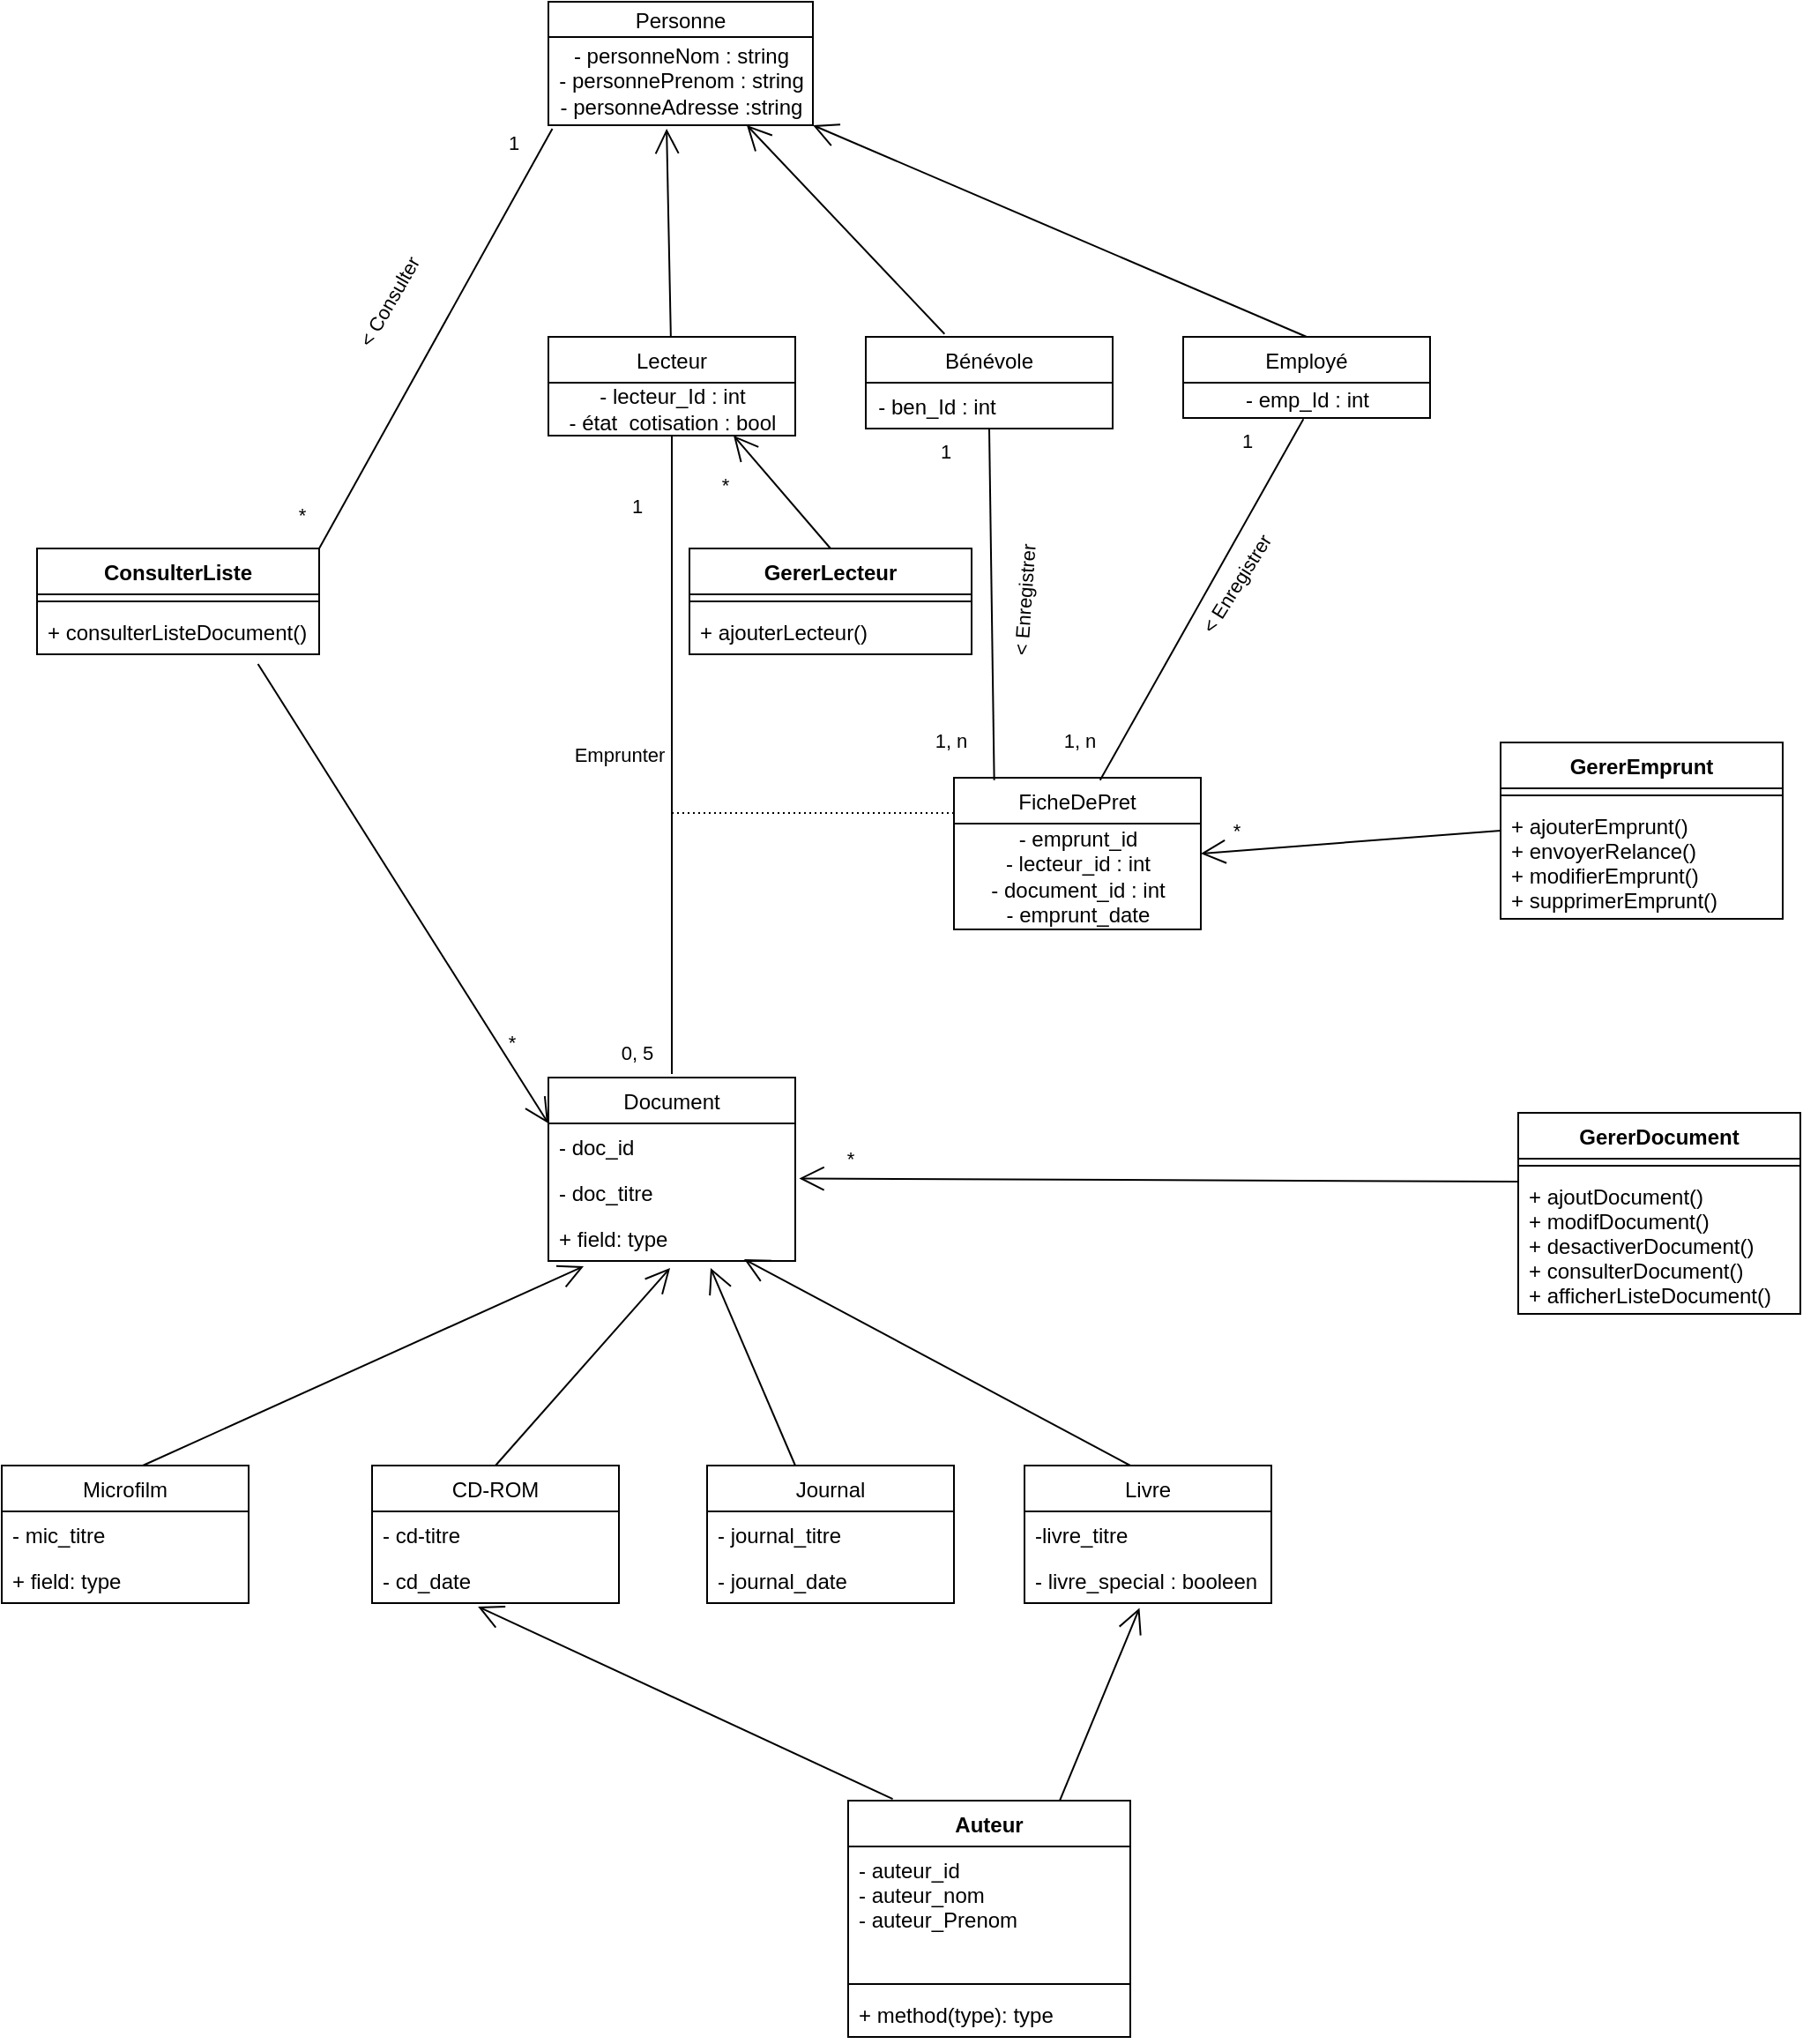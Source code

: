 <mxfile version="13.8.1" type="device"><diagram id="DH7ZW8t3cAgVNmrnWZ0l" name="Page-1"><mxGraphModel dx="2031" dy="1130" grid="1" gridSize="10" guides="1" tooltips="1" connect="1" arrows="1" fold="1" page="1" pageScale="1" pageWidth="3300" pageHeight="4681" math="0" shadow="0"><root><mxCell id="0"/><mxCell id="1" parent="0"/><mxCell id="MbdJpe9_I3-S8JE8sKtt-17" value="" style="endArrow=open;endFill=1;endSize=12;html=1;exitX=0.5;exitY=0;exitDx=0;exitDy=0;entryX=1;entryY=1;entryDx=0;entryDy=0;" edge="1" parent="1" source="MbdJpe9_I3-S8JE8sKtt-13" target="MbdJpe9_I3-S8JE8sKtt-1"><mxGeometry width="160" relative="1" as="geometry"><mxPoint x="960" y="280" as="sourcePoint"/><mxPoint x="1070" y="100" as="targetPoint"/></mxGeometry></mxCell><mxCell id="MbdJpe9_I3-S8JE8sKtt-18" value="" style="endArrow=open;endFill=1;endSize=12;html=1;entryX=0.447;entryY=1.039;entryDx=0;entryDy=0;entryPerimeter=0;" edge="1" parent="1" source="MbdJpe9_I3-S8JE8sKtt-9" target="MbdJpe9_I3-S8JE8sKtt-90"><mxGeometry width="160" relative="1" as="geometry"><mxPoint x="960" y="280" as="sourcePoint"/><mxPoint x="1010" y="160" as="targetPoint"/></mxGeometry></mxCell><mxCell id="MbdJpe9_I3-S8JE8sKtt-19" value="Document" style="swimlane;fontStyle=0;childLayout=stackLayout;horizontal=1;startSize=26;fillColor=none;horizontalStack=0;resizeParent=1;resizeParentMax=0;resizeLast=0;collapsible=1;marginBottom=0;" vertex="1" parent="1"><mxGeometry x="940" y="660" width="140" height="104" as="geometry"/></mxCell><mxCell id="MbdJpe9_I3-S8JE8sKtt-20" value="- doc_id" style="text;strokeColor=none;fillColor=none;align=left;verticalAlign=top;spacingLeft=4;spacingRight=4;overflow=hidden;rotatable=0;points=[[0,0.5],[1,0.5]];portConstraint=eastwest;" vertex="1" parent="MbdJpe9_I3-S8JE8sKtt-19"><mxGeometry y="26" width="140" height="26" as="geometry"/></mxCell><mxCell id="MbdJpe9_I3-S8JE8sKtt-21" value="- doc_titre" style="text;strokeColor=none;fillColor=none;align=left;verticalAlign=top;spacingLeft=4;spacingRight=4;overflow=hidden;rotatable=0;points=[[0,0.5],[1,0.5]];portConstraint=eastwest;" vertex="1" parent="MbdJpe9_I3-S8JE8sKtt-19"><mxGeometry y="52" width="140" height="26" as="geometry"/></mxCell><mxCell id="MbdJpe9_I3-S8JE8sKtt-22" value="+ field: type" style="text;strokeColor=none;fillColor=none;align=left;verticalAlign=top;spacingLeft=4;spacingRight=4;overflow=hidden;rotatable=0;points=[[0,0.5],[1,0.5]];portConstraint=eastwest;" vertex="1" parent="MbdJpe9_I3-S8JE8sKtt-19"><mxGeometry y="78" width="140" height="26" as="geometry"/></mxCell><mxCell id="MbdJpe9_I3-S8JE8sKtt-23" value="" style="endArrow=open;endFill=1;endSize=12;html=1;entryX=0.143;entryY=1.115;entryDx=0;entryDy=0;entryPerimeter=0;" edge="1" parent="1" target="MbdJpe9_I3-S8JE8sKtt-22"><mxGeometry width="160" relative="1" as="geometry"><mxPoint x="710" y="880" as="sourcePoint"/><mxPoint x="980" y="810" as="targetPoint"/></mxGeometry></mxCell><mxCell id="MbdJpe9_I3-S8JE8sKtt-24" value="" style="endArrow=open;endFill=1;endSize=12;html=1;entryX=0.493;entryY=1.154;entryDx=0;entryDy=0;entryPerimeter=0;" edge="1" parent="1" target="MbdJpe9_I3-S8JE8sKtt-22"><mxGeometry width="160" relative="1" as="geometry"><mxPoint x="910" y="880" as="sourcePoint"/><mxPoint x="1120" y="730" as="targetPoint"/></mxGeometry></mxCell><mxCell id="MbdJpe9_I3-S8JE8sKtt-25" value="" style="endArrow=open;endFill=1;endSize=12;html=1;entryX=0.793;entryY=0.962;entryDx=0;entryDy=0;entryPerimeter=0;" edge="1" parent="1" target="MbdJpe9_I3-S8JE8sKtt-22"><mxGeometry width="160" relative="1" as="geometry"><mxPoint x="1270" y="880" as="sourcePoint"/><mxPoint x="1120" y="730" as="targetPoint"/></mxGeometry></mxCell><mxCell id="MbdJpe9_I3-S8JE8sKtt-26" value="" style="endArrow=open;endFill=1;endSize=12;html=1;entryX=0.657;entryY=1.154;entryDx=0;entryDy=0;entryPerimeter=0;" edge="1" parent="1" target="MbdJpe9_I3-S8JE8sKtt-22"><mxGeometry width="160" relative="1" as="geometry"><mxPoint x="1080" y="880" as="sourcePoint"/><mxPoint x="1120" y="730" as="targetPoint"/></mxGeometry></mxCell><mxCell id="MbdJpe9_I3-S8JE8sKtt-27" value="Microfilm" style="swimlane;fontStyle=0;childLayout=stackLayout;horizontal=1;startSize=26;fillColor=none;horizontalStack=0;resizeParent=1;resizeParentMax=0;resizeLast=0;collapsible=1;marginBottom=0;" vertex="1" parent="1"><mxGeometry x="630" y="880" width="140" height="78" as="geometry"/></mxCell><mxCell id="MbdJpe9_I3-S8JE8sKtt-29" value="- mic_titre" style="text;strokeColor=none;fillColor=none;align=left;verticalAlign=top;spacingLeft=4;spacingRight=4;overflow=hidden;rotatable=0;points=[[0,0.5],[1,0.5]];portConstraint=eastwest;" vertex="1" parent="MbdJpe9_I3-S8JE8sKtt-27"><mxGeometry y="26" width="140" height="26" as="geometry"/></mxCell><mxCell id="MbdJpe9_I3-S8JE8sKtt-30" value="+ field: type" style="text;strokeColor=none;fillColor=none;align=left;verticalAlign=top;spacingLeft=4;spacingRight=4;overflow=hidden;rotatable=0;points=[[0,0.5],[1,0.5]];portConstraint=eastwest;" vertex="1" parent="MbdJpe9_I3-S8JE8sKtt-27"><mxGeometry y="52" width="140" height="26" as="geometry"/></mxCell><mxCell id="MbdJpe9_I3-S8JE8sKtt-31" value="Livre" style="swimlane;fontStyle=0;childLayout=stackLayout;horizontal=1;startSize=26;fillColor=none;horizontalStack=0;resizeParent=1;resizeParentMax=0;resizeLast=0;collapsible=1;marginBottom=0;" vertex="1" parent="1"><mxGeometry x="1210" y="880" width="140" height="78" as="geometry"/></mxCell><mxCell id="MbdJpe9_I3-S8JE8sKtt-33" value="-livre_titre" style="text;strokeColor=none;fillColor=none;align=left;verticalAlign=top;spacingLeft=4;spacingRight=4;overflow=hidden;rotatable=0;points=[[0,0.5],[1,0.5]];portConstraint=eastwest;" vertex="1" parent="MbdJpe9_I3-S8JE8sKtt-31"><mxGeometry y="26" width="140" height="26" as="geometry"/></mxCell><mxCell id="MbdJpe9_I3-S8JE8sKtt-34" value="- livre_special : booleen" style="text;strokeColor=none;fillColor=none;align=left;verticalAlign=top;spacingLeft=4;spacingRight=4;overflow=hidden;rotatable=0;points=[[0,0.5],[1,0.5]];portConstraint=eastwest;" vertex="1" parent="MbdJpe9_I3-S8JE8sKtt-31"><mxGeometry y="52" width="140" height="26" as="geometry"/></mxCell><mxCell id="MbdJpe9_I3-S8JE8sKtt-35" value="CD-ROM" style="swimlane;fontStyle=0;childLayout=stackLayout;horizontal=1;startSize=26;fillColor=none;horizontalStack=0;resizeParent=1;resizeParentMax=0;resizeLast=0;collapsible=1;marginBottom=0;" vertex="1" parent="1"><mxGeometry x="840" y="880" width="140" height="78" as="geometry"/></mxCell><mxCell id="MbdJpe9_I3-S8JE8sKtt-37" value="- cd-titre" style="text;strokeColor=none;fillColor=none;align=left;verticalAlign=top;spacingLeft=4;spacingRight=4;overflow=hidden;rotatable=0;points=[[0,0.5],[1,0.5]];portConstraint=eastwest;" vertex="1" parent="MbdJpe9_I3-S8JE8sKtt-35"><mxGeometry y="26" width="140" height="26" as="geometry"/></mxCell><mxCell id="MbdJpe9_I3-S8JE8sKtt-38" value="- cd_date" style="text;strokeColor=none;fillColor=none;align=left;verticalAlign=top;spacingLeft=4;spacingRight=4;overflow=hidden;rotatable=0;points=[[0,0.5],[1,0.5]];portConstraint=eastwest;" vertex="1" parent="MbdJpe9_I3-S8JE8sKtt-35"><mxGeometry y="52" width="140" height="26" as="geometry"/></mxCell><mxCell id="MbdJpe9_I3-S8JE8sKtt-39" value="" style="text;strokeColor=none;fillColor=none;align=left;verticalAlign=middle;spacingTop=-1;spacingLeft=4;spacingRight=4;rotatable=0;labelPosition=right;points=[];portConstraint=eastwest;" vertex="1" parent="1"><mxGeometry x="1030" y="730" width="20" height="14" as="geometry"/></mxCell><mxCell id="MbdJpe9_I3-S8JE8sKtt-40" value="Journal" style="swimlane;fontStyle=0;childLayout=stackLayout;horizontal=1;startSize=26;fillColor=none;horizontalStack=0;resizeParent=1;resizeParentMax=0;resizeLast=0;collapsible=1;marginBottom=0;" vertex="1" parent="1"><mxGeometry x="1030" y="880" width="140" height="78" as="geometry"/></mxCell><mxCell id="MbdJpe9_I3-S8JE8sKtt-42" value="- journal_titre" style="text;strokeColor=none;fillColor=none;align=left;verticalAlign=top;spacingLeft=4;spacingRight=4;overflow=hidden;rotatable=0;points=[[0,0.5],[1,0.5]];portConstraint=eastwest;" vertex="1" parent="MbdJpe9_I3-S8JE8sKtt-40"><mxGeometry y="26" width="140" height="26" as="geometry"/></mxCell><mxCell id="MbdJpe9_I3-S8JE8sKtt-43" value="- journal_date" style="text;strokeColor=none;fillColor=none;align=left;verticalAlign=top;spacingLeft=4;spacingRight=4;overflow=hidden;rotatable=0;points=[[0,0.5],[1,0.5]];portConstraint=eastwest;" vertex="1" parent="MbdJpe9_I3-S8JE8sKtt-40"><mxGeometry y="52" width="140" height="26" as="geometry"/></mxCell><mxCell id="MbdJpe9_I3-S8JE8sKtt-44" value="" style="endArrow=none;html=1;rounded=0;entryX=0.5;entryY=1;entryDx=0;entryDy=0;exitX=0.5;exitY=0;exitDx=0;exitDy=0;" edge="1" parent="1" target="MbdJpe9_I3-S8JE8sKtt-9"><mxGeometry relative="1" as="geometry"><mxPoint x="1010" y="658" as="sourcePoint"/><mxPoint x="1010" y="290" as="targetPoint"/></mxGeometry></mxCell><mxCell id="MbdJpe9_I3-S8JE8sKtt-52" value="1" style="edgeLabel;html=1;align=center;verticalAlign=middle;resizable=0;points=[];" vertex="1" connectable="0" parent="MbdJpe9_I3-S8JE8sKtt-44"><mxGeometry x="0.946" y="1" relative="1" as="geometry"><mxPoint x="-19" y="29.65" as="offset"/></mxGeometry></mxCell><mxCell id="MbdJpe9_I3-S8JE8sKtt-53" value="0, 5" style="edgeLabel;html=1;align=center;verticalAlign=middle;resizable=0;points=[];" vertex="1" connectable="0" parent="MbdJpe9_I3-S8JE8sKtt-44"><mxGeometry x="-0.935" y="-2" relative="1" as="geometry"><mxPoint x="-22" as="offset"/></mxGeometry></mxCell><mxCell id="MbdJpe9_I3-S8JE8sKtt-56" value="Emprunter" style="edgeLabel;html=1;align=center;verticalAlign=middle;resizable=0;points=[];" vertex="1" connectable="0" parent="MbdJpe9_I3-S8JE8sKtt-44"><mxGeometry x="0.06" y="-2" relative="1" as="geometry"><mxPoint x="-32" y="10.82" as="offset"/></mxGeometry></mxCell><mxCell id="MbdJpe9_I3-S8JE8sKtt-45" value="" style="endArrow=none;html=1;rounded=0;dashed=1;dashPattern=1 2;" edge="1" parent="1"><mxGeometry relative="1" as="geometry"><mxPoint x="1010" y="510" as="sourcePoint"/><mxPoint x="1170" y="510" as="targetPoint"/></mxGeometry></mxCell><mxCell id="MbdJpe9_I3-S8JE8sKtt-9" value="Lecteur" style="swimlane;fontStyle=0;childLayout=stackLayout;horizontal=1;startSize=26;fillColor=none;horizontalStack=0;resizeParent=1;resizeParentMax=0;resizeLast=0;collapsible=1;marginBottom=0;" vertex="1" parent="1"><mxGeometry x="940" y="240" width="140" height="56" as="geometry"/></mxCell><mxCell id="MbdJpe9_I3-S8JE8sKtt-89" value="&lt;div&gt;- lecteur_Id : int&lt;/div&gt;&lt;div&gt;- état&amp;nbsp; cotisation : bool&lt;/div&gt;" style="text;html=1;align=center;verticalAlign=middle;resizable=0;points=[];autosize=1;" vertex="1" parent="MbdJpe9_I3-S8JE8sKtt-9"><mxGeometry y="26" width="140" height="30" as="geometry"/></mxCell><mxCell id="MbdJpe9_I3-S8JE8sKtt-51" value="" style="endArrow=none;html=1;rounded=0;entryX=0.487;entryY=1.032;entryDx=0;entryDy=0;exitX=0.592;exitY=0.016;exitDx=0;exitDy=0;entryPerimeter=0;exitPerimeter=0;" edge="1" parent="1" source="MbdJpe9_I3-S8JE8sKtt-47" target="MbdJpe9_I3-S8JE8sKtt-87"><mxGeometry relative="1" as="geometry"><mxPoint x="1250.0" y="494" as="sourcePoint"/><mxPoint x="1380.0" y="290" as="targetPoint"/></mxGeometry></mxCell><mxCell id="MbdJpe9_I3-S8JE8sKtt-54" value="1" style="edgeLabel;html=1;align=center;verticalAlign=middle;resizable=0;points=[];" vertex="1" connectable="0" parent="MbdJpe9_I3-S8JE8sKtt-51"><mxGeometry x="0.876" y="1" relative="1" as="geometry"><mxPoint x="-24" as="offset"/></mxGeometry></mxCell><mxCell id="MbdJpe9_I3-S8JE8sKtt-55" value="1, n" style="edgeLabel;html=1;align=center;verticalAlign=middle;resizable=0;points=[];" vertex="1" connectable="0" parent="MbdJpe9_I3-S8JE8sKtt-51"><mxGeometry x="-0.775" relative="1" as="geometry"><mxPoint x="-25" as="offset"/></mxGeometry></mxCell><mxCell id="MbdJpe9_I3-S8JE8sKtt-57" value="&amp;lt; Enregistrer" style="edgeLabel;html=1;align=center;verticalAlign=middle;resizable=0;points=[];rotation=-58;" vertex="1" connectable="0" parent="MbdJpe9_I3-S8JE8sKtt-51"><mxGeometry x="0.112" y="-2" relative="1" as="geometry"><mxPoint x="11.3" y="1.43" as="offset"/></mxGeometry></mxCell><mxCell id="MbdJpe9_I3-S8JE8sKtt-47" value="FicheDePret" style="swimlane;fontStyle=0;childLayout=stackLayout;horizontal=1;startSize=26;fillColor=none;horizontalStack=0;resizeParent=1;resizeParentMax=0;resizeLast=0;collapsible=1;marginBottom=0;" vertex="1" parent="1"><mxGeometry x="1170" y="490" width="140" height="86" as="geometry"/></mxCell><mxCell id="MbdJpe9_I3-S8JE8sKtt-91" value="&lt;div&gt;- emprunt_id&lt;br&gt;&lt;/div&gt;&lt;div&gt;- lecteur_id : int&lt;/div&gt;&lt;div&gt;- document_id : int&lt;/div&gt;&lt;div&gt;- emprunt_date&lt;br&gt;&lt;/div&gt;" style="text;html=1;align=center;verticalAlign=middle;resizable=0;points=[];autosize=1;" vertex="1" parent="MbdJpe9_I3-S8JE8sKtt-47"><mxGeometry y="26" width="140" height="60" as="geometry"/></mxCell><mxCell id="MbdJpe9_I3-S8JE8sKtt-1" value="Personne" style="swimlane;fontStyle=0;childLayout=stackLayout;horizontal=1;startSize=20;fillColor=none;horizontalStack=0;resizeParent=1;resizeParentMax=0;resizeLast=0;collapsible=1;marginBottom=0;" vertex="1" parent="1"><mxGeometry x="940" y="50" width="150" height="70" as="geometry"/></mxCell><mxCell id="MbdJpe9_I3-S8JE8sKtt-90" value="&lt;div&gt;- personneNom : string&lt;br&gt;&lt;/div&gt;&lt;div&gt;- personnePrenom : string&lt;br&gt;&lt;/div&gt;&lt;div&gt;- personneAdresse :string&lt;br&gt;&lt;/div&gt;" style="text;html=1;align=center;verticalAlign=middle;resizable=0;points=[];autosize=1;" vertex="1" parent="MbdJpe9_I3-S8JE8sKtt-1"><mxGeometry y="20" width="150" height="50" as="geometry"/></mxCell><mxCell id="MbdJpe9_I3-S8JE8sKtt-58" value="" style="endArrow=open;endFill=1;endSize=12;html=1;exitX=0.319;exitY=-0.031;exitDx=0;exitDy=0;exitPerimeter=0;entryX=0.75;entryY=1;entryDx=0;entryDy=0;" edge="1" parent="1" source="MbdJpe9_I3-S8JE8sKtt-59" target="MbdJpe9_I3-S8JE8sKtt-1"><mxGeometry width="160" relative="1" as="geometry"><mxPoint x="1440" y="240" as="sourcePoint"/><mxPoint x="1040" y="130" as="targetPoint"/></mxGeometry></mxCell><mxCell id="MbdJpe9_I3-S8JE8sKtt-63" value="" style="endArrow=none;html=1;rounded=0;entryX=0.5;entryY=1;entryDx=0;entryDy=0;exitX=0.163;exitY=0.016;exitDx=0;exitDy=0;exitPerimeter=0;" edge="1" parent="1" source="MbdJpe9_I3-S8JE8sKtt-47" target="MbdJpe9_I3-S8JE8sKtt-59"><mxGeometry relative="1" as="geometry"><mxPoint x="1429.41" y="490" as="sourcePoint"/><mxPoint x="1429.41" y="292" as="targetPoint"/></mxGeometry></mxCell><mxCell id="MbdJpe9_I3-S8JE8sKtt-64" value="1" style="edgeLabel;html=1;align=center;verticalAlign=middle;resizable=0;points=[];" vertex="1" connectable="0" parent="MbdJpe9_I3-S8JE8sKtt-63"><mxGeometry x="0.876" y="1" relative="1" as="geometry"><mxPoint x="-24" as="offset"/></mxGeometry></mxCell><mxCell id="MbdJpe9_I3-S8JE8sKtt-65" value="1, n" style="edgeLabel;html=1;align=center;verticalAlign=middle;resizable=0;points=[];" vertex="1" connectable="0" parent="MbdJpe9_I3-S8JE8sKtt-63"><mxGeometry x="-0.775" relative="1" as="geometry"><mxPoint x="-25" as="offset"/></mxGeometry></mxCell><mxCell id="MbdJpe9_I3-S8JE8sKtt-66" value="&amp;lt; Enregistrer" style="edgeLabel;html=1;align=center;verticalAlign=middle;resizable=0;points=[];rotation=-86;" vertex="1" connectable="0" parent="MbdJpe9_I3-S8JE8sKtt-63"><mxGeometry x="0.112" y="-2" relative="1" as="geometry"><mxPoint x="16.74" y="9" as="offset"/></mxGeometry></mxCell><mxCell id="MbdJpe9_I3-S8JE8sKtt-59" value="Bénévole" style="swimlane;fontStyle=0;childLayout=stackLayout;horizontal=1;startSize=26;fillColor=none;horizontalStack=0;resizeParent=1;resizeParentMax=0;resizeLast=0;collapsible=1;marginBottom=0;" vertex="1" parent="1"><mxGeometry x="1120" y="240" width="140" height="52" as="geometry"/></mxCell><mxCell id="MbdJpe9_I3-S8JE8sKtt-13" value="Employé" style="swimlane;fontStyle=0;childLayout=stackLayout;horizontal=1;startSize=26;fillColor=none;horizontalStack=0;resizeParent=1;resizeParentMax=0;resizeLast=0;collapsible=1;marginBottom=0;" vertex="1" parent="1"><mxGeometry x="1300" y="240" width="140" height="46" as="geometry"/></mxCell><mxCell id="MbdJpe9_I3-S8JE8sKtt-87" value="- emp_Id : int" style="text;html=1;align=center;verticalAlign=middle;resizable=0;points=[];autosize=1;" vertex="1" parent="MbdJpe9_I3-S8JE8sKtt-13"><mxGeometry y="26" width="140" height="20" as="geometry"/></mxCell><mxCell id="MbdJpe9_I3-S8JE8sKtt-67" value="" style="endArrow=open;endFill=1;endSize=12;html=1;entryX=0.75;entryY=1;entryDx=0;entryDy=0;exitX=0.5;exitY=0;exitDx=0;exitDy=0;" edge="1" parent="1" source="MbdJpe9_I3-S8JE8sKtt-68" target="MbdJpe9_I3-S8JE8sKtt-9"><mxGeometry width="160" relative="1" as="geometry"><mxPoint x="780" y="265.41" as="sourcePoint"/><mxPoint x="940" y="265.41" as="targetPoint"/></mxGeometry></mxCell><mxCell id="MbdJpe9_I3-S8JE8sKtt-110" value="*" style="edgeLabel;html=1;align=center;verticalAlign=middle;resizable=0;points=[];" vertex="1" connectable="0" parent="MbdJpe9_I3-S8JE8sKtt-67"><mxGeometry x="-0.508" y="-3" relative="1" as="geometry"><mxPoint x="-48.44" y="-17.89" as="offset"/></mxGeometry></mxCell><mxCell id="MbdJpe9_I3-S8JE8sKtt-72" value="GererEmprunt" style="swimlane;fontStyle=1;align=center;verticalAlign=top;childLayout=stackLayout;horizontal=1;startSize=26;horizontalStack=0;resizeParent=1;resizeParentMax=0;resizeLast=0;collapsible=1;marginBottom=0;" vertex="1" parent="1"><mxGeometry x="1480" y="470" width="160" height="100" as="geometry"/></mxCell><mxCell id="MbdJpe9_I3-S8JE8sKtt-74" value="" style="line;strokeWidth=1;fillColor=none;align=left;verticalAlign=middle;spacingTop=-1;spacingLeft=3;spacingRight=3;rotatable=0;labelPosition=right;points=[];portConstraint=eastwest;" vertex="1" parent="MbdJpe9_I3-S8JE8sKtt-72"><mxGeometry y="26" width="160" height="8" as="geometry"/></mxCell><mxCell id="MbdJpe9_I3-S8JE8sKtt-75" value="+ ajouterEmprunt()&#xA;+ envoyerRelance()&#xA;+ modifierEmprunt()&#xA;+ supprimerEmprunt()&#xA;" style="text;strokeColor=none;fillColor=none;align=left;verticalAlign=top;spacingLeft=4;spacingRight=4;overflow=hidden;rotatable=0;points=[[0,0.5],[1,0.5]];portConstraint=eastwest;" vertex="1" parent="MbdJpe9_I3-S8JE8sKtt-72"><mxGeometry y="34" width="160" height="66" as="geometry"/></mxCell><mxCell id="MbdJpe9_I3-S8JE8sKtt-76" value="" style="endArrow=open;endFill=1;endSize=12;html=1;entryX=1;entryY=0.5;entryDx=0;entryDy=0;exitX=0;exitY=0.242;exitDx=0;exitDy=0;exitPerimeter=0;" edge="1" parent="1" source="MbdJpe9_I3-S8JE8sKtt-75" target="MbdJpe9_I3-S8JE8sKtt-47"><mxGeometry width="160" relative="1" as="geometry"><mxPoint x="1470" y="520" as="sourcePoint"/><mxPoint x="1120" y="510" as="targetPoint"/></mxGeometry></mxCell><mxCell id="MbdJpe9_I3-S8JE8sKtt-108" value="*" style="edgeLabel;html=1;align=center;verticalAlign=middle;resizable=0;points=[];" vertex="1" connectable="0" parent="MbdJpe9_I3-S8JE8sKtt-76"><mxGeometry x="0.577" y="-1" relative="1" as="geometry"><mxPoint x="-16.2" y="-9.22" as="offset"/></mxGeometry></mxCell><mxCell id="MbdJpe9_I3-S8JE8sKtt-77" value="GererDocument" style="swimlane;fontStyle=1;align=center;verticalAlign=top;childLayout=stackLayout;horizontal=1;startSize=26;horizontalStack=0;resizeParent=1;resizeParentMax=0;resizeLast=0;collapsible=1;marginBottom=0;" vertex="1" parent="1"><mxGeometry x="1490" y="680" width="160" height="114" as="geometry"/></mxCell><mxCell id="MbdJpe9_I3-S8JE8sKtt-79" value="" style="line;strokeWidth=1;fillColor=none;align=left;verticalAlign=middle;spacingTop=-1;spacingLeft=3;spacingRight=3;rotatable=0;labelPosition=right;points=[];portConstraint=eastwest;" vertex="1" parent="MbdJpe9_I3-S8JE8sKtt-77"><mxGeometry y="26" width="160" height="8" as="geometry"/></mxCell><mxCell id="MbdJpe9_I3-S8JE8sKtt-80" value="+ ajoutDocument()&#xA;+ modifDocument()&#xA;+ desactiverDocument()&#xA;+ consulterDocument()&#xA;+ afficherListeDocument()&#xA;&#xA;" style="text;strokeColor=none;fillColor=none;align=left;verticalAlign=top;spacingLeft=4;spacingRight=4;overflow=hidden;rotatable=0;points=[[0,0.5],[1,0.5]];portConstraint=eastwest;" vertex="1" parent="MbdJpe9_I3-S8JE8sKtt-77"><mxGeometry y="34" width="160" height="80" as="geometry"/></mxCell><mxCell id="MbdJpe9_I3-S8JE8sKtt-85" value="" style="endArrow=open;endFill=1;endSize=12;html=1;entryX=1.016;entryY=0.201;entryDx=0;entryDy=0;entryPerimeter=0;exitX=0;exitY=0.5;exitDx=0;exitDy=0;" edge="1" parent="1" target="MbdJpe9_I3-S8JE8sKtt-21"><mxGeometry width="160" relative="1" as="geometry"><mxPoint x="1490.0" y="719" as="sourcePoint"/><mxPoint x="1120" y="580" as="targetPoint"/></mxGeometry></mxCell><mxCell id="MbdJpe9_I3-S8JE8sKtt-107" value="*" style="edgeLabel;html=1;align=center;verticalAlign=middle;resizable=0;points=[];" vertex="1" connectable="0" parent="MbdJpe9_I3-S8JE8sKtt-85"><mxGeometry x="0.821" y="2" relative="1" as="geometry"><mxPoint x="-8.23" y="-13.38" as="offset"/></mxGeometry></mxCell><mxCell id="MbdJpe9_I3-S8JE8sKtt-88" value="- ben_Id : int" style="text;html=1;align=center;verticalAlign=middle;resizable=0;points=[];autosize=1;" vertex="1" parent="1"><mxGeometry x="1120" y="270" width="80" height="20" as="geometry"/></mxCell><mxCell id="MbdJpe9_I3-S8JE8sKtt-92" value="Auteur" style="swimlane;fontStyle=1;align=center;verticalAlign=top;childLayout=stackLayout;horizontal=1;startSize=26;horizontalStack=0;resizeParent=1;resizeParentMax=0;resizeLast=0;collapsible=1;marginBottom=0;" vertex="1" parent="1"><mxGeometry x="1110" y="1070" width="160" height="134" as="geometry"/></mxCell><mxCell id="MbdJpe9_I3-S8JE8sKtt-93" value="- auteur_id&#xA;- auteur_nom&#xA;- auteur_Prenom&#xA;" style="text;strokeColor=none;fillColor=none;align=left;verticalAlign=top;spacingLeft=4;spacingRight=4;overflow=hidden;rotatable=0;points=[[0,0.5],[1,0.5]];portConstraint=eastwest;" vertex="1" parent="MbdJpe9_I3-S8JE8sKtt-92"><mxGeometry y="26" width="160" height="74" as="geometry"/></mxCell><mxCell id="MbdJpe9_I3-S8JE8sKtt-94" value="" style="line;strokeWidth=1;fillColor=none;align=left;verticalAlign=middle;spacingTop=-1;spacingLeft=3;spacingRight=3;rotatable=0;labelPosition=right;points=[];portConstraint=eastwest;" vertex="1" parent="MbdJpe9_I3-S8JE8sKtt-92"><mxGeometry y="100" width="160" height="8" as="geometry"/></mxCell><mxCell id="MbdJpe9_I3-S8JE8sKtt-95" value="+ method(type): type" style="text;strokeColor=none;fillColor=none;align=left;verticalAlign=top;spacingLeft=4;spacingRight=4;overflow=hidden;rotatable=0;points=[[0,0.5],[1,0.5]];portConstraint=eastwest;" vertex="1" parent="MbdJpe9_I3-S8JE8sKtt-92"><mxGeometry y="108" width="160" height="26" as="geometry"/></mxCell><mxCell id="MbdJpe9_I3-S8JE8sKtt-96" value="" style="endArrow=open;endFill=1;endSize=12;html=1;exitX=0.75;exitY=0;exitDx=0;exitDy=0;entryX=0.466;entryY=1.106;entryDx=0;entryDy=0;entryPerimeter=0;" edge="1" parent="1" source="MbdJpe9_I3-S8JE8sKtt-92" target="MbdJpe9_I3-S8JE8sKtt-34"><mxGeometry width="160" relative="1" as="geometry"><mxPoint x="1240" y="1030" as="sourcePoint"/><mxPoint x="1400" y="1030" as="targetPoint"/></mxGeometry></mxCell><mxCell id="MbdJpe9_I3-S8JE8sKtt-97" value="" style="endArrow=open;endFill=1;endSize=12;html=1;entryX=0.429;entryY=1.077;entryDx=0;entryDy=0;entryPerimeter=0;exitX=0.158;exitY=-0.007;exitDx=0;exitDy=0;exitPerimeter=0;" edge="1" parent="1" source="MbdJpe9_I3-S8JE8sKtt-92" target="MbdJpe9_I3-S8JE8sKtt-38"><mxGeometry width="160" relative="1" as="geometry"><mxPoint x="920" y="1090" as="sourcePoint"/><mxPoint x="1080" y="1090" as="targetPoint"/></mxGeometry></mxCell><mxCell id="MbdJpe9_I3-S8JE8sKtt-98" value="ConsulterListe" style="swimlane;fontStyle=1;align=center;verticalAlign=top;childLayout=stackLayout;horizontal=1;startSize=26;horizontalStack=0;resizeParent=1;resizeParentMax=0;resizeLast=0;collapsible=1;marginBottom=0;" vertex="1" parent="1"><mxGeometry x="650" y="360" width="160" height="60" as="geometry"/></mxCell><mxCell id="MbdJpe9_I3-S8JE8sKtt-100" value="" style="line;strokeWidth=1;fillColor=none;align=left;verticalAlign=middle;spacingTop=-1;spacingLeft=3;spacingRight=3;rotatable=0;labelPosition=right;points=[];portConstraint=eastwest;" vertex="1" parent="MbdJpe9_I3-S8JE8sKtt-98"><mxGeometry y="26" width="160" height="8" as="geometry"/></mxCell><mxCell id="MbdJpe9_I3-S8JE8sKtt-101" value="+ consulterListeDocument()" style="text;strokeColor=none;fillColor=none;align=left;verticalAlign=top;spacingLeft=4;spacingRight=4;overflow=hidden;rotatable=0;points=[[0,0.5],[1,0.5]];portConstraint=eastwest;" vertex="1" parent="MbdJpe9_I3-S8JE8sKtt-98"><mxGeometry y="34" width="160" height="26" as="geometry"/></mxCell><mxCell id="MbdJpe9_I3-S8JE8sKtt-102" value="" style="endArrow=open;endFill=1;endSize=12;html=1;exitX=0.783;exitY=1.21;exitDx=0;exitDy=0;exitPerimeter=0;entryX=0;entryY=0.25;entryDx=0;entryDy=0;" edge="1" parent="1" source="MbdJpe9_I3-S8JE8sKtt-101" target="MbdJpe9_I3-S8JE8sKtt-19"><mxGeometry width="160" relative="1" as="geometry"><mxPoint x="930" y="500" as="sourcePoint"/><mxPoint x="1090" y="500" as="targetPoint"/></mxGeometry></mxCell><mxCell id="MbdJpe9_I3-S8JE8sKtt-109" value="*" style="edgeLabel;html=1;align=center;verticalAlign=middle;resizable=0;points=[];" vertex="1" connectable="0" parent="MbdJpe9_I3-S8JE8sKtt-102"><mxGeometry x="0.792" y="-3" relative="1" as="geometry"><mxPoint x="-1" y="-20.75" as="offset"/></mxGeometry></mxCell><mxCell id="MbdJpe9_I3-S8JE8sKtt-103" value="" style="endArrow=none;html=1;rounded=0;entryX=0.015;entryY=1.039;entryDx=0;entryDy=0;exitX=1;exitY=0;exitDx=0;exitDy=0;entryPerimeter=0;" edge="1" parent="1" source="MbdJpe9_I3-S8JE8sKtt-98" target="MbdJpe9_I3-S8JE8sKtt-90"><mxGeometry relative="1" as="geometry"><mxPoint x="930" y="500" as="sourcePoint"/><mxPoint x="1090" y="500" as="targetPoint"/></mxGeometry></mxCell><mxCell id="MbdJpe9_I3-S8JE8sKtt-104" value="1" style="edgeLabel;html=1;align=center;verticalAlign=middle;resizable=0;points=[];" vertex="1" connectable="0" parent="MbdJpe9_I3-S8JE8sKtt-103"><mxGeometry x="0.761" y="-2" relative="1" as="geometry"><mxPoint x="-8.3" y="-21.17" as="offset"/></mxGeometry></mxCell><mxCell id="MbdJpe9_I3-S8JE8sKtt-105" value="*" style="edgeLabel;html=1;align=center;verticalAlign=middle;resizable=0;points=[];" vertex="1" connectable="0" parent="MbdJpe9_I3-S8JE8sKtt-103"><mxGeometry x="-0.845" y="2" relative="1" as="geometry"><mxPoint x="-18.54" as="offset"/></mxGeometry></mxCell><mxCell id="MbdJpe9_I3-S8JE8sKtt-106" value="&amp;lt; Consulter" style="edgeLabel;html=1;align=center;verticalAlign=middle;resizable=0;points=[];rotation=-60;" vertex="1" connectable="0" parent="MbdJpe9_I3-S8JE8sKtt-103"><mxGeometry x="0.102" y="2" relative="1" as="geometry"><mxPoint x="-31.38" y="-7.39" as="offset"/></mxGeometry></mxCell><mxCell id="MbdJpe9_I3-S8JE8sKtt-68" value="GererLecteur" style="swimlane;fontStyle=1;align=center;verticalAlign=top;childLayout=stackLayout;horizontal=1;startSize=26;horizontalStack=0;resizeParent=1;resizeParentMax=0;resizeLast=0;collapsible=1;marginBottom=0;" vertex="1" parent="1"><mxGeometry x="1020.0" y="360.0" width="160" height="60" as="geometry"/></mxCell><mxCell id="MbdJpe9_I3-S8JE8sKtt-70" value="" style="line;strokeWidth=1;fillColor=none;align=left;verticalAlign=middle;spacingTop=-1;spacingLeft=3;spacingRight=3;rotatable=0;labelPosition=right;points=[];portConstraint=eastwest;" vertex="1" parent="MbdJpe9_I3-S8JE8sKtt-68"><mxGeometry y="26" width="160" height="8" as="geometry"/></mxCell><mxCell id="MbdJpe9_I3-S8JE8sKtt-71" value="+ ajouterLecteur()" style="text;strokeColor=none;fillColor=none;align=left;verticalAlign=top;spacingLeft=4;spacingRight=4;overflow=hidden;rotatable=0;points=[[0,0.5],[1,0.5]];portConstraint=eastwest;" vertex="1" parent="MbdJpe9_I3-S8JE8sKtt-68"><mxGeometry y="34" width="160" height="26" as="geometry"/></mxCell></root></mxGraphModel></diagram></mxfile>